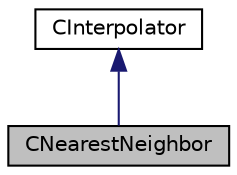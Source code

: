 digraph "CNearestNeighbor"
{
 // LATEX_PDF_SIZE
  edge [fontname="Helvetica",fontsize="10",labelfontname="Helvetica",labelfontsize="10"];
  node [fontname="Helvetica",fontsize="10",shape=record];
  Node1 [label="CNearestNeighbor",height=0.2,width=0.4,color="black", fillcolor="grey75", style="filled", fontcolor="black",tooltip="Nearest Neighbor(s) interpolation."];
  Node2 -> Node1 [dir="back",color="midnightblue",fontsize="10",style="solid",fontname="Helvetica"];
  Node2 [label="CInterpolator",height=0.2,width=0.4,color="black", fillcolor="white", style="filled",URL="$classCInterpolator.html",tooltip="Main class for defining the interpolator, it requires a child class for each particular interpolation..."];
}
